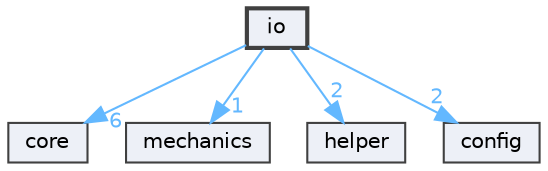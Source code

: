 digraph "io"
{
 // LATEX_PDF_SIZE
  bgcolor="transparent";
  edge [fontname=Helvetica,fontsize=10,labelfontname=Helvetica,labelfontsize=10];
  node [fontname=Helvetica,fontsize=10,shape=box,height=0.2,width=0.4];
  compound=true
  dir_bc161955dc3a3d2485839eba21420d01 [label="io", fillcolor="#edf0f7", color="grey25", style="filled,bold", URL="dir_bc161955dc3a3d2485839eba21420d01.html",tooltip=""];
  dir_4270bfced15e0e73154b13468c7c9ad9 [label="core", fillcolor="#edf0f7", color="grey25", style="filled", URL="dir_4270bfced15e0e73154b13468c7c9ad9.html",tooltip=""];
  dir_f85e6b512652ee2faa4ff4027d5d7588 [label="mechanics", fillcolor="#edf0f7", color="grey25", style="filled", URL="dir_f85e6b512652ee2faa4ff4027d5d7588.html",tooltip=""];
  dir_d634f21e635b1ea642c8b957ecf78b4f [label="helper", fillcolor="#edf0f7", color="grey25", style="filled", URL="dir_d634f21e635b1ea642c8b957ecf78b4f.html",tooltip=""];
  dir_9f351d46ce3cc29445a41dc3a31e6919 [label="config", fillcolor="#edf0f7", color="grey25", style="filled", URL="dir_9f351d46ce3cc29445a41dc3a31e6919.html",tooltip=""];
  dir_bc161955dc3a3d2485839eba21420d01->dir_4270bfced15e0e73154b13468c7c9ad9 [headlabel="6", labeldistance=1.5 headhref="dir_000011_000004.html" href="dir_000011_000004.html" color="steelblue1" fontcolor="steelblue1"];
  dir_bc161955dc3a3d2485839eba21420d01->dir_9f351d46ce3cc29445a41dc3a31e6919 [headlabel="2", labeldistance=1.5 headhref="dir_000011_000003.html" href="dir_000011_000003.html" color="steelblue1" fontcolor="steelblue1"];
  dir_bc161955dc3a3d2485839eba21420d01->dir_d634f21e635b1ea642c8b957ecf78b4f [headlabel="2", labeldistance=1.5 headhref="dir_000011_000010.html" href="dir_000011_000010.html" color="steelblue1" fontcolor="steelblue1"];
  dir_bc161955dc3a3d2485839eba21420d01->dir_f85e6b512652ee2faa4ff4027d5d7588 [headlabel="1", labeldistance=1.5 headhref="dir_000011_000012.html" href="dir_000011_000012.html" color="steelblue1" fontcolor="steelblue1"];
}
